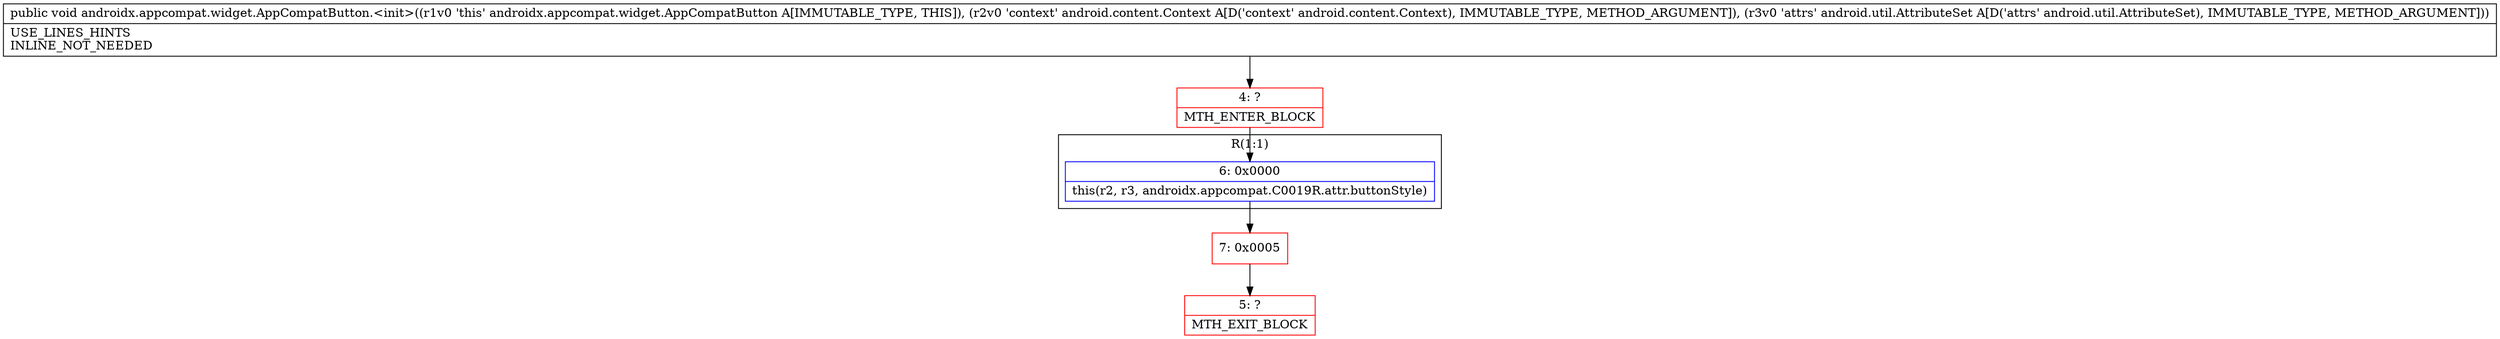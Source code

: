digraph "CFG forandroidx.appcompat.widget.AppCompatButton.\<init\>(Landroid\/content\/Context;Landroid\/util\/AttributeSet;)V" {
subgraph cluster_Region_1141930287 {
label = "R(1:1)";
node [shape=record,color=blue];
Node_6 [shape=record,label="{6\:\ 0x0000|this(r2, r3, androidx.appcompat.C0019R.attr.buttonStyle)\l}"];
}
Node_4 [shape=record,color=red,label="{4\:\ ?|MTH_ENTER_BLOCK\l}"];
Node_7 [shape=record,color=red,label="{7\:\ 0x0005}"];
Node_5 [shape=record,color=red,label="{5\:\ ?|MTH_EXIT_BLOCK\l}"];
MethodNode[shape=record,label="{public void androidx.appcompat.widget.AppCompatButton.\<init\>((r1v0 'this' androidx.appcompat.widget.AppCompatButton A[IMMUTABLE_TYPE, THIS]), (r2v0 'context' android.content.Context A[D('context' android.content.Context), IMMUTABLE_TYPE, METHOD_ARGUMENT]), (r3v0 'attrs' android.util.AttributeSet A[D('attrs' android.util.AttributeSet), IMMUTABLE_TYPE, METHOD_ARGUMENT]))  | USE_LINES_HINTS\lINLINE_NOT_NEEDED\l}"];
MethodNode -> Node_4;Node_6 -> Node_7;
Node_4 -> Node_6;
Node_7 -> Node_5;
}

